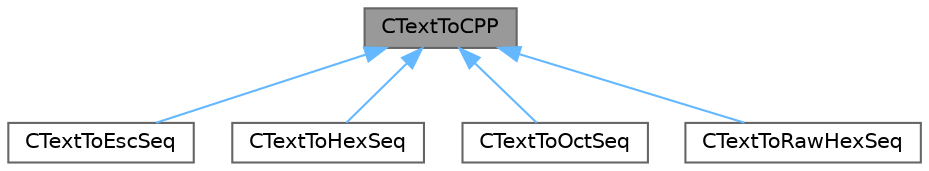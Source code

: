 digraph "CTextToCPP"
{
 // LATEX_PDF_SIZE
  bgcolor="transparent";
  edge [fontname=Helvetica,fontsize=10,labelfontname=Helvetica,labelfontsize=10];
  node [fontname=Helvetica,fontsize=10,shape=box,height=0.2,width=0.4];
  Node1 [id="Node000001",label="CTextToCPP",height=0.2,width=0.4,color="gray40", fillcolor="grey60", style="filled", fontcolor="black",tooltip="Base class for data management."];
  Node1 -> Node2 [id="edge1_Node000001_Node000002",dir="back",color="steelblue1",style="solid",tooltip=" "];
  Node2 [id="Node000002",label="CTextToEscSeq",height=0.2,width=0.4,color="gray40", fillcolor="white", style="filled",URL="$class_c_text_to_esc_seq.html",tooltip="A class that converts text to escape sequences."];
  Node1 -> Node3 [id="edge2_Node000001_Node000003",dir="back",color="steelblue1",style="solid",tooltip=" "];
  Node3 [id="Node000003",label="CTextToHexSeq",height=0.2,width=0.4,color="gray40", fillcolor="white", style="filled",URL="$class_c_text_to_hex_seq.html",tooltip="A class that converts text to hexadecimal sequences."];
  Node1 -> Node4 [id="edge3_Node000001_Node000004",dir="back",color="steelblue1",style="solid",tooltip=" "];
  Node4 [id="Node000004",label="CTextToOctSeq",height=0.2,width=0.4,color="gray40", fillcolor="white", style="filled",URL="$class_c_text_to_oct_seq.html",tooltip="A class that converts text to octal sequences."];
  Node1 -> Node5 [id="edge4_Node000001_Node000005",dir="back",color="steelblue1",style="solid",tooltip=" "];
  Node5 [id="Node000005",label="CTextToRawHexSeq",height=0.2,width=0.4,color="gray40", fillcolor="white", style="filled",URL="$class_c_text_to_raw_hex_seq.html",tooltip="A class that converts text to raw hexadecimal sequences."];
}
